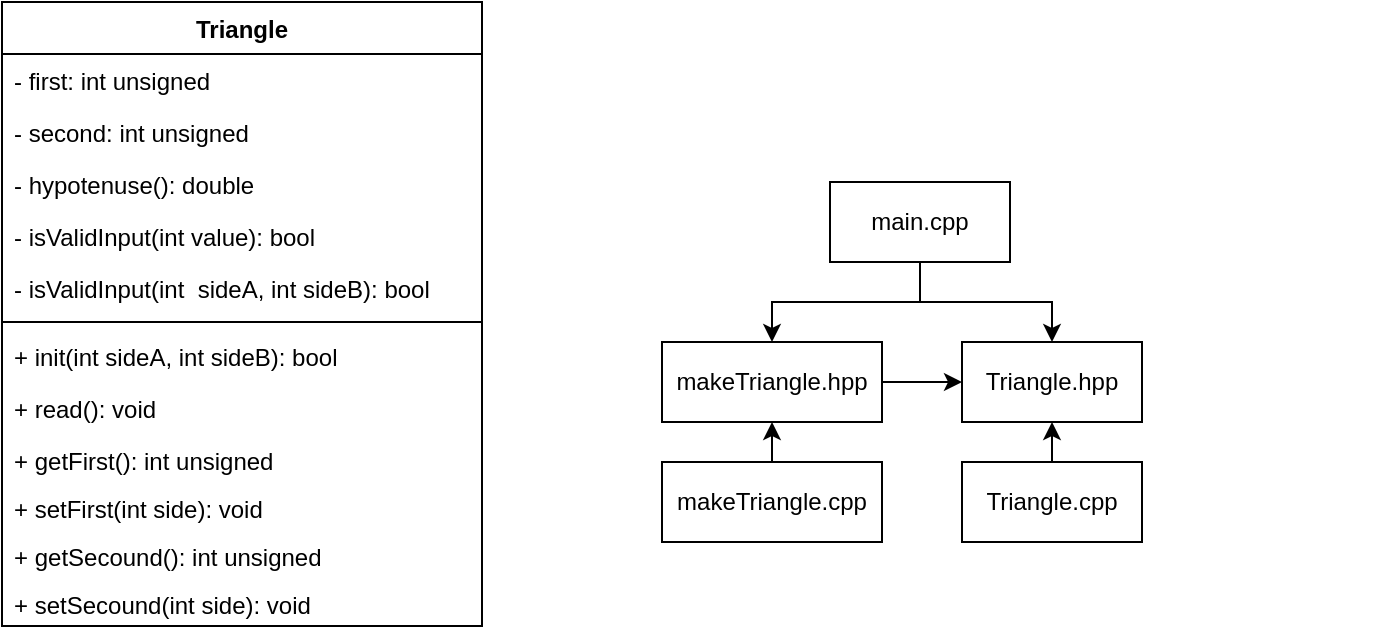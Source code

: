 <mxfile version="20.3.6" type="github"><diagram id="-BRpa3I89rd15U45Yd_j" name="Сторінка-1"><mxGraphModel dx="1018" dy="659" grid="1" gridSize="10" guides="1" tooltips="1" connect="1" arrows="1" fold="1" page="1" pageScale="1" pageWidth="827" pageHeight="1169" math="0" shadow="0"><root><mxCell id="0"/><mxCell id="1" parent="0"/><mxCell id="mpS62irtgDYX79BshKBG-3" value="Triangle" style="swimlane;fontStyle=1;align=center;verticalAlign=top;childLayout=stackLayout;horizontal=1;startSize=26;horizontalStack=0;resizeParent=1;resizeParentMax=0;resizeLast=0;collapsible=1;marginBottom=0;" vertex="1" parent="1"><mxGeometry y="300" width="240" height="312" as="geometry"/></mxCell><mxCell id="mpS62irtgDYX79BshKBG-4" value="- first: int unsigned" style="text;strokeColor=none;fillColor=none;align=left;verticalAlign=top;spacingLeft=4;spacingRight=4;overflow=hidden;rotatable=0;points=[[0,0.5],[1,0.5]];portConstraint=eastwest;" vertex="1" parent="mpS62irtgDYX79BshKBG-3"><mxGeometry y="26" width="240" height="26" as="geometry"/></mxCell><mxCell id="mpS62irtgDYX79BshKBG-9" value="- second: int unsigned" style="text;strokeColor=none;fillColor=none;align=left;verticalAlign=top;spacingLeft=4;spacingRight=4;overflow=hidden;rotatable=0;points=[[0,0.5],[1,0.5]];portConstraint=eastwest;" vertex="1" parent="mpS62irtgDYX79BshKBG-3"><mxGeometry y="52" width="240" height="26" as="geometry"/></mxCell><mxCell id="mpS62irtgDYX79BshKBG-10" value="- hypotenuse(): double" style="text;strokeColor=none;fillColor=none;align=left;verticalAlign=top;spacingLeft=4;spacingRight=4;overflow=hidden;rotatable=0;points=[[0,0.5],[1,0.5]];portConstraint=eastwest;" vertex="1" parent="mpS62irtgDYX79BshKBG-3"><mxGeometry y="78" width="240" height="26" as="geometry"/></mxCell><mxCell id="mpS62irtgDYX79BshKBG-12" value="- isValidInput(int value): bool" style="text;strokeColor=none;fillColor=none;align=left;verticalAlign=top;spacingLeft=4;spacingRight=4;overflow=hidden;rotatable=0;points=[[0,0.5],[1,0.5]];portConstraint=eastwest;" vertex="1" parent="mpS62irtgDYX79BshKBG-3"><mxGeometry y="104" width="240" height="26" as="geometry"/></mxCell><mxCell id="mpS62irtgDYX79BshKBG-14" value="- isValidInput(int  sideA, int sideB): bool" style="text;strokeColor=none;fillColor=none;align=left;verticalAlign=top;spacingLeft=4;spacingRight=4;overflow=hidden;rotatable=0;points=[[0,0.5],[1,0.5]];portConstraint=eastwest;" vertex="1" parent="mpS62irtgDYX79BshKBG-3"><mxGeometry y="130" width="240" height="26" as="geometry"/></mxCell><mxCell id="mpS62irtgDYX79BshKBG-5" value="" style="line;strokeWidth=1;fillColor=none;align=left;verticalAlign=middle;spacingTop=-1;spacingLeft=3;spacingRight=3;rotatable=0;labelPosition=right;points=[];portConstraint=eastwest;strokeColor=inherit;" vertex="1" parent="mpS62irtgDYX79BshKBG-3"><mxGeometry y="156" width="240" height="8" as="geometry"/></mxCell><mxCell id="mpS62irtgDYX79BshKBG-8" value="+ init(int sideA, int sideB): bool" style="text;strokeColor=none;fillColor=none;align=left;verticalAlign=top;spacingLeft=4;spacingRight=4;overflow=hidden;rotatable=0;points=[[0,0.5],[1,0.5]];portConstraint=eastwest;" vertex="1" parent="mpS62irtgDYX79BshKBG-3"><mxGeometry y="164" width="240" height="26" as="geometry"/></mxCell><mxCell id="mpS62irtgDYX79BshKBG-6" value="+ read(): void" style="text;strokeColor=none;fillColor=none;align=left;verticalAlign=top;spacingLeft=4;spacingRight=4;overflow=hidden;rotatable=0;points=[[0,0.5],[1,0.5]];portConstraint=eastwest;" vertex="1" parent="mpS62irtgDYX79BshKBG-3"><mxGeometry y="190" width="240" height="26" as="geometry"/></mxCell><mxCell id="mpS62irtgDYX79BshKBG-7" value="+ getFirst(): int unsigned" style="text;strokeColor=none;fillColor=none;align=left;verticalAlign=top;spacingLeft=4;spacingRight=4;overflow=hidden;rotatable=0;points=[[0,0.5],[1,0.5]];portConstraint=eastwest;" vertex="1" parent="mpS62irtgDYX79BshKBG-3"><mxGeometry y="216" width="240" height="24" as="geometry"/></mxCell><mxCell id="mpS62irtgDYX79BshKBG-16" value="+ setFirst(int side): void" style="text;strokeColor=none;fillColor=none;align=left;verticalAlign=top;spacingLeft=4;spacingRight=4;overflow=hidden;rotatable=0;points=[[0,0.5],[1,0.5]];portConstraint=eastwest;" vertex="1" parent="mpS62irtgDYX79BshKBG-3"><mxGeometry y="240" width="240" height="24" as="geometry"/></mxCell><mxCell id="mpS62irtgDYX79BshKBG-18" value="+ getSecound(): int unsigned" style="text;strokeColor=none;fillColor=none;align=left;verticalAlign=top;spacingLeft=4;spacingRight=4;overflow=hidden;rotatable=0;points=[[0,0.5],[1,0.5]];portConstraint=eastwest;" vertex="1" parent="mpS62irtgDYX79BshKBG-3"><mxGeometry y="264" width="240" height="24" as="geometry"/></mxCell><mxCell id="mpS62irtgDYX79BshKBG-19" value="+ setSecound(int side): void" style="text;strokeColor=none;fillColor=none;align=left;verticalAlign=top;spacingLeft=4;spacingRight=4;overflow=hidden;rotatable=0;points=[[0,0.5],[1,0.5]];portConstraint=eastwest;" vertex="1" parent="mpS62irtgDYX79BshKBG-3"><mxGeometry y="288" width="240" height="24" as="geometry"/></mxCell><mxCell id="mpS62irtgDYX79BshKBG-22" style="edgeStyle=orthogonalEdgeStyle;rounded=0;orthogonalLoop=1;jettySize=auto;html=1;exitX=0.5;exitY=1;exitDx=0;exitDy=0;entryX=0.5;entryY=0;entryDx=0;entryDy=0;" edge="1" parent="1" source="mpS62irtgDYX79BshKBG-20" target="mpS62irtgDYX79BshKBG-21"><mxGeometry relative="1" as="geometry"/></mxCell><mxCell id="mpS62irtgDYX79BshKBG-27" style="edgeStyle=orthogonalEdgeStyle;rounded=0;orthogonalLoop=1;jettySize=auto;html=1;exitX=0.5;exitY=1;exitDx=0;exitDy=0;entryX=0.5;entryY=0;entryDx=0;entryDy=0;" edge="1" parent="1" source="mpS62irtgDYX79BshKBG-20" target="mpS62irtgDYX79BshKBG-26"><mxGeometry relative="1" as="geometry"/></mxCell><mxCell id="mpS62irtgDYX79BshKBG-20" value="main.cpp" style="rounded=0;whiteSpace=wrap;html=1;" vertex="1" parent="1"><mxGeometry x="414" y="390" width="90" height="40" as="geometry"/></mxCell><mxCell id="mpS62irtgDYX79BshKBG-21" value="Triangle.hpp" style="rounded=0;whiteSpace=wrap;html=1;" vertex="1" parent="1"><mxGeometry x="480" y="470" width="90" height="40" as="geometry"/></mxCell><mxCell id="mpS62irtgDYX79BshKBG-32" style="edgeStyle=orthogonalEdgeStyle;rounded=0;orthogonalLoop=1;jettySize=auto;html=1;exitX=0.5;exitY=0;exitDx=0;exitDy=0;entryX=0.5;entryY=1;entryDx=0;entryDy=0;" edge="1" parent="1" source="mpS62irtgDYX79BshKBG-23" target="mpS62irtgDYX79BshKBG-21"><mxGeometry relative="1" as="geometry"/></mxCell><mxCell id="mpS62irtgDYX79BshKBG-23" value="Triangle.cpp" style="rounded=0;whiteSpace=wrap;html=1;" vertex="1" parent="1"><mxGeometry x="480" y="530" width="90" height="40" as="geometry"/></mxCell><mxCell id="mpS62irtgDYX79BshKBG-25" value="&lt;p class=&quot;p1&quot;&gt;&lt;br&gt;&lt;/p&gt;" style="text;whiteSpace=wrap;html=1;" vertex="1" parent="1"><mxGeometry x="580" y="330" width="110" height="60" as="geometry"/></mxCell><mxCell id="mpS62irtgDYX79BshKBG-35" style="edgeStyle=orthogonalEdgeStyle;rounded=0;orthogonalLoop=1;jettySize=auto;html=1;exitX=1;exitY=0.5;exitDx=0;exitDy=0;entryX=0;entryY=0.5;entryDx=0;entryDy=0;" edge="1" parent="1" source="mpS62irtgDYX79BshKBG-26" target="mpS62irtgDYX79BshKBG-21"><mxGeometry relative="1" as="geometry"/></mxCell><mxCell id="mpS62irtgDYX79BshKBG-26" value="&lt;span style=&quot;text-align: left;&quot;&gt;makeTriangle.hpp&lt;/span&gt;" style="rounded=0;whiteSpace=wrap;html=1;" vertex="1" parent="1"><mxGeometry x="330" y="470" width="110" height="40" as="geometry"/></mxCell><mxCell id="mpS62irtgDYX79BshKBG-34" style="edgeStyle=orthogonalEdgeStyle;rounded=0;orthogonalLoop=1;jettySize=auto;html=1;exitX=0.5;exitY=0;exitDx=0;exitDy=0;entryX=0.5;entryY=1;entryDx=0;entryDy=0;" edge="1" parent="1" source="mpS62irtgDYX79BshKBG-29" target="mpS62irtgDYX79BshKBG-26"><mxGeometry relative="1" as="geometry"/></mxCell><mxCell id="mpS62irtgDYX79BshKBG-29" value="&lt;span style=&quot;text-align: left;&quot;&gt;makeTriangle.cpp&lt;/span&gt;" style="rounded=0;whiteSpace=wrap;html=1;" vertex="1" parent="1"><mxGeometry x="330" y="530" width="110" height="40" as="geometry"/></mxCell></root></mxGraphModel></diagram></mxfile>